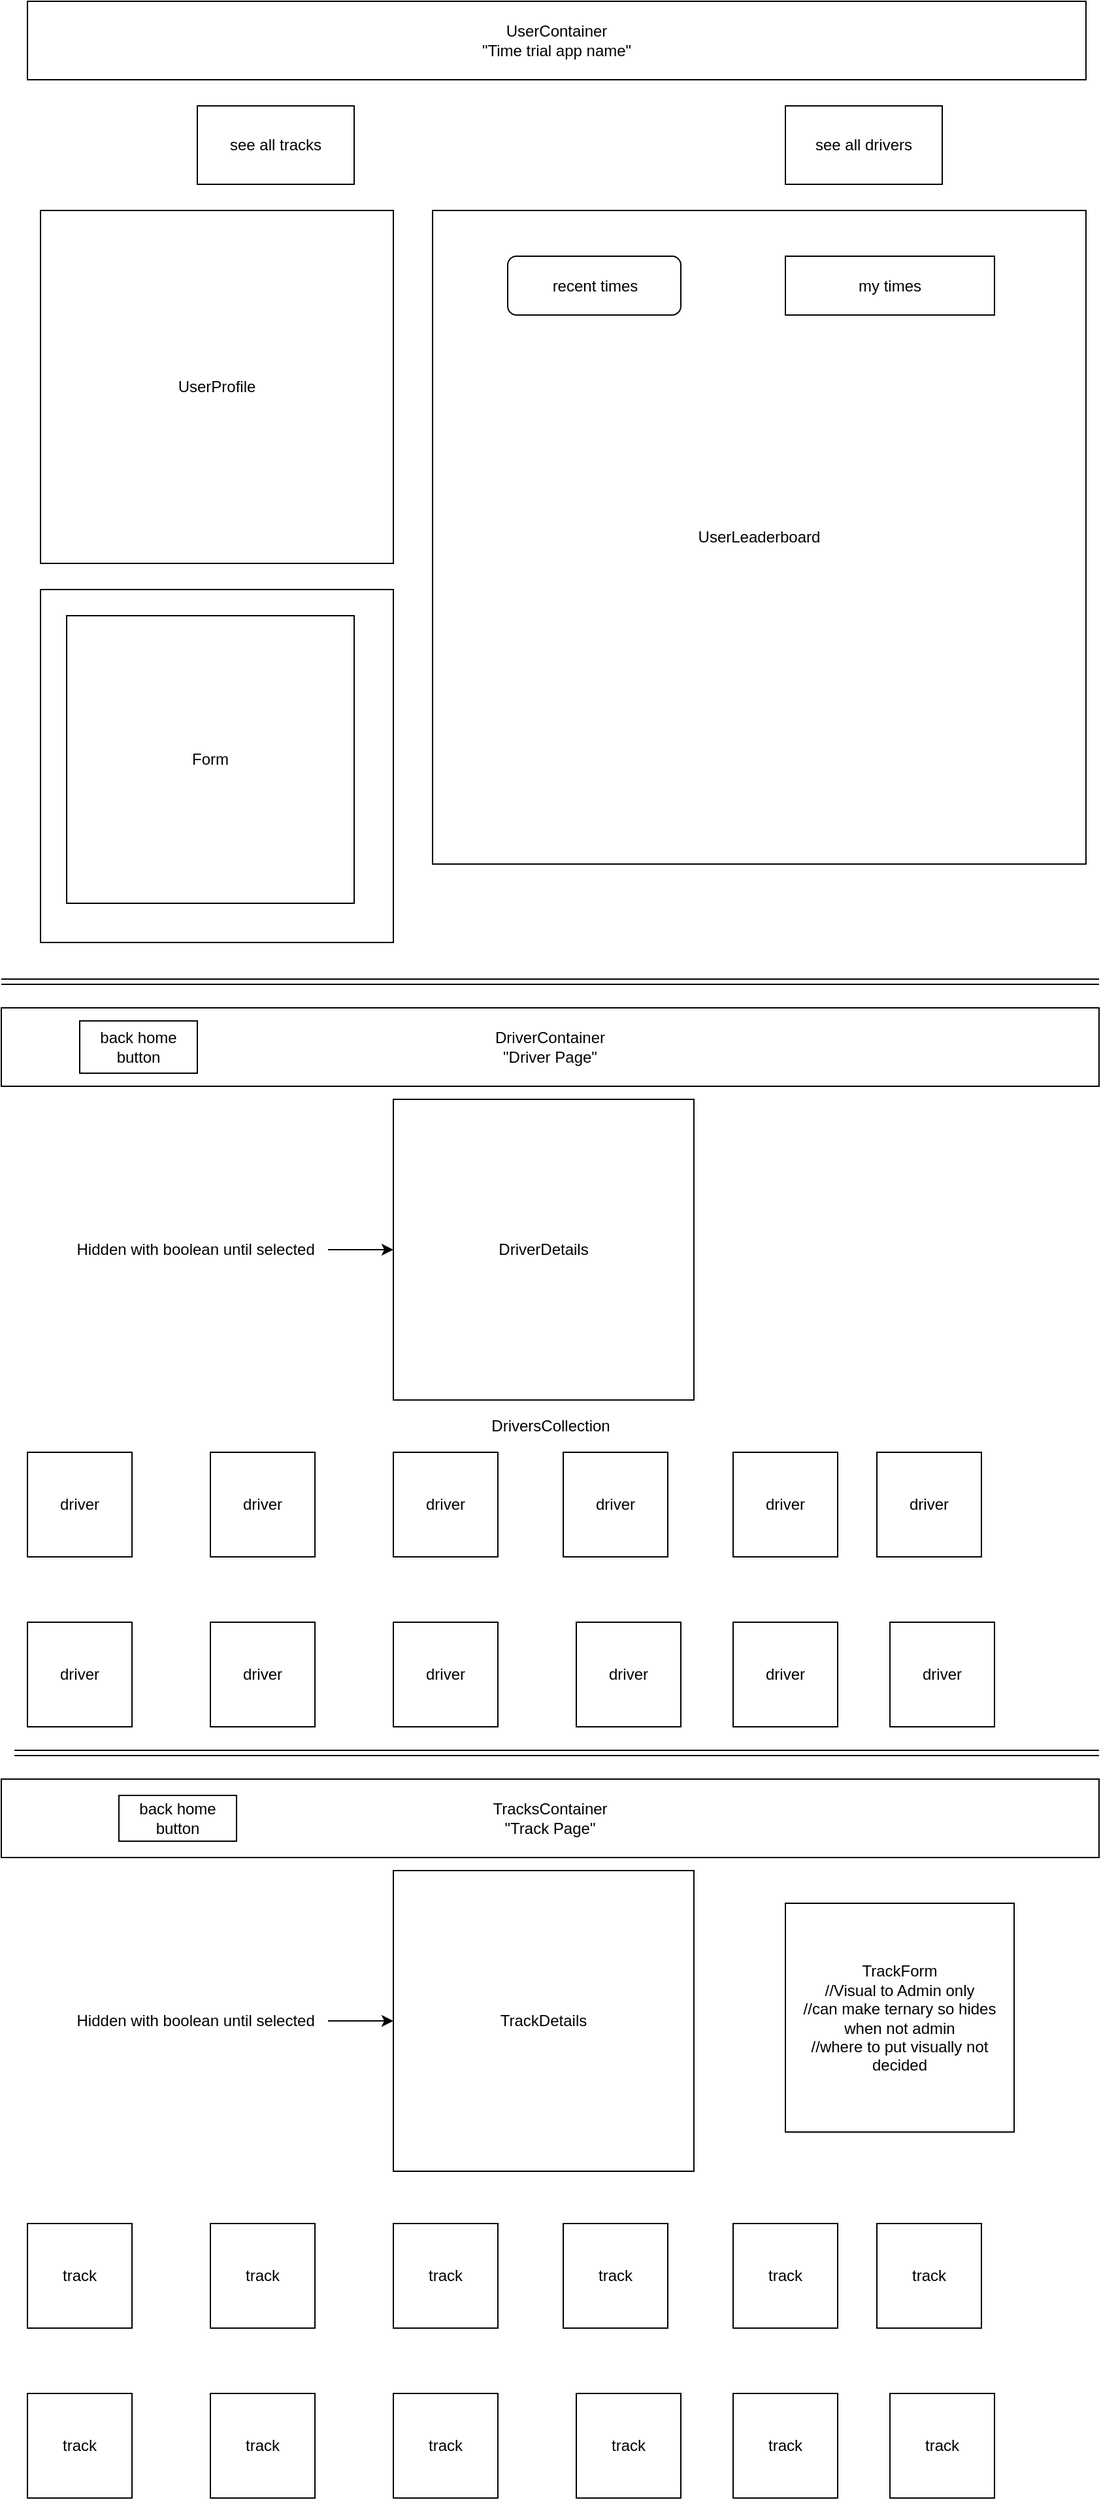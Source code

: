 <mxfile>
    <diagram id="2AjmQ4g3Ko494eU14FOw" name="Page-1">
        <mxGraphModel dx="613" dy="147" grid="1" gridSize="10" guides="1" tooltips="1" connect="1" arrows="1" fold="1" page="1" pageScale="1" pageWidth="850" pageHeight="1100" math="0" shadow="0">
            <root>
                <mxCell id="0"/>
                <mxCell id="1" parent="0"/>
                <mxCell id="7" value="UserProfile" style="whiteSpace=wrap;html=1;aspect=fixed;" parent="1" vertex="1">
                    <mxGeometry x="30" y="170" width="270" height="270" as="geometry"/>
                </mxCell>
                <mxCell id="8" value="UserTimes" style="whiteSpace=wrap;html=1;aspect=fixed;" parent="1" vertex="1">
                    <mxGeometry x="30" y="460" width="270" height="270" as="geometry"/>
                </mxCell>
                <mxCell id="9" value="UserLeaderboard" style="whiteSpace=wrap;html=1;aspect=fixed;" parent="1" vertex="1">
                    <mxGeometry x="330" y="170" width="500" height="500" as="geometry"/>
                </mxCell>
                <mxCell id="11" value="see all tracks" style="rounded=0;whiteSpace=wrap;html=1;" parent="1" vertex="1">
                    <mxGeometry x="150" y="90" width="120" height="60" as="geometry"/>
                </mxCell>
                <mxCell id="14" value="see all drivers" style="rounded=0;whiteSpace=wrap;html=1;" parent="1" vertex="1">
                    <mxGeometry x="600" y="90" width="120" height="60" as="geometry"/>
                </mxCell>
                <mxCell id="15" value="UserContainer&lt;br&gt;&quot;Time trial app name&quot;" style="rounded=0;whiteSpace=wrap;html=1;" parent="1" vertex="1">
                    <mxGeometry x="20" y="10" width="810" height="60" as="geometry"/>
                </mxCell>
                <mxCell id="16" value="recent times" style="rounded=1;whiteSpace=wrap;html=1;" parent="1" vertex="1">
                    <mxGeometry x="387.5" y="205" width="132.5" height="45" as="geometry"/>
                </mxCell>
                <mxCell id="19" value="" style="shape=link;html=1;" parent="1" edge="1">
                    <mxGeometry width="100" relative="1" as="geometry">
                        <mxPoint y="760" as="sourcePoint"/>
                        <mxPoint x="840" y="760" as="targetPoint"/>
                    </mxGeometry>
                </mxCell>
                <mxCell id="20" value="DriverContainer&lt;br&gt;&quot;Driver Page&quot;" style="rounded=0;whiteSpace=wrap;html=1;" parent="1" vertex="1">
                    <mxGeometry y="780" width="840" height="60" as="geometry"/>
                </mxCell>
                <mxCell id="21" value="DriverDetails" style="whiteSpace=wrap;html=1;aspect=fixed;" parent="1" vertex="1">
                    <mxGeometry x="300" y="850" width="230" height="230" as="geometry"/>
                </mxCell>
                <mxCell id="24" value="&lt;span&gt;driver&lt;/span&gt;" style="whiteSpace=wrap;html=1;aspect=fixed;" parent="1" vertex="1">
                    <mxGeometry x="680" y="1250" width="80" height="80" as="geometry"/>
                </mxCell>
                <mxCell id="25" value="&lt;span&gt;driver&lt;/span&gt;" style="whiteSpace=wrap;html=1;aspect=fixed;" parent="1" vertex="1">
                    <mxGeometry x="560" y="1250" width="80" height="80" as="geometry"/>
                </mxCell>
                <mxCell id="26" value="&lt;span&gt;driver&lt;/span&gt;" style="whiteSpace=wrap;html=1;aspect=fixed;" parent="1" vertex="1">
                    <mxGeometry x="440" y="1250" width="80" height="80" as="geometry"/>
                </mxCell>
                <mxCell id="27" value="&lt;span&gt;driver&lt;/span&gt;" style="whiteSpace=wrap;html=1;aspect=fixed;" parent="1" vertex="1">
                    <mxGeometry x="300" y="1250" width="80" height="80" as="geometry"/>
                </mxCell>
                <mxCell id="28" value="&lt;span&gt;driver&lt;/span&gt;" style="whiteSpace=wrap;html=1;aspect=fixed;" parent="1" vertex="1">
                    <mxGeometry x="160" y="1250" width="80" height="80" as="geometry"/>
                </mxCell>
                <mxCell id="29" value="&lt;span&gt;driver&lt;/span&gt;" style="whiteSpace=wrap;html=1;aspect=fixed;" parent="1" vertex="1">
                    <mxGeometry x="20" y="1250" width="80" height="80" as="geometry"/>
                </mxCell>
                <mxCell id="30" value="&lt;span&gt;driver&lt;/span&gt;" style="whiteSpace=wrap;html=1;aspect=fixed;" parent="1" vertex="1">
                    <mxGeometry x="670" y="1120" width="80" height="80" as="geometry"/>
                </mxCell>
                <mxCell id="31" value="&lt;span&gt;driver&lt;/span&gt;" style="whiteSpace=wrap;html=1;aspect=fixed;" parent="1" vertex="1">
                    <mxGeometry x="560" y="1120" width="80" height="80" as="geometry"/>
                </mxCell>
                <mxCell id="32" value="&lt;span&gt;driver&lt;/span&gt;" style="whiteSpace=wrap;html=1;aspect=fixed;" parent="1" vertex="1">
                    <mxGeometry x="430" y="1120" width="80" height="80" as="geometry"/>
                </mxCell>
                <mxCell id="33" value="&lt;span&gt;driver&lt;/span&gt;" style="whiteSpace=wrap;html=1;aspect=fixed;" parent="1" vertex="1">
                    <mxGeometry x="300" y="1120" width="80" height="80" as="geometry"/>
                </mxCell>
                <mxCell id="34" value="driver" style="whiteSpace=wrap;html=1;aspect=fixed;" parent="1" vertex="1">
                    <mxGeometry x="160" y="1120" width="80" height="80" as="geometry"/>
                </mxCell>
                <mxCell id="35" value="driver" style="whiteSpace=wrap;html=1;aspect=fixed;" parent="1" vertex="1">
                    <mxGeometry x="20" y="1120" width="80" height="80" as="geometry"/>
                </mxCell>
                <mxCell id="37" style="edgeStyle=none;html=1;entryX=0;entryY=0.5;entryDx=0;entryDy=0;" parent="1" source="36" target="21" edge="1">
                    <mxGeometry relative="1" as="geometry"/>
                </mxCell>
                <mxCell id="36" value="Hidden with boolean until selected&amp;nbsp;" style="text;html=1;align=center;verticalAlign=middle;resizable=0;points=[];autosize=1;strokeColor=none;fillColor=none;" parent="1" vertex="1">
                    <mxGeometry x="50" y="955" width="200" height="20" as="geometry"/>
                </mxCell>
                <mxCell id="38" value="" style="shape=link;html=1;" parent="1" edge="1">
                    <mxGeometry width="100" relative="1" as="geometry">
                        <mxPoint x="10" y="1350" as="sourcePoint"/>
                        <mxPoint x="840" y="1350" as="targetPoint"/>
                        <Array as="points">
                            <mxPoint x="420" y="1350"/>
                        </Array>
                    </mxGeometry>
                </mxCell>
                <mxCell id="39" value="TracksContainer&lt;br&gt;&quot;Track Page&quot;" style="rounded=0;whiteSpace=wrap;html=1;" parent="1" vertex="1">
                    <mxGeometry y="1370" width="840" height="60" as="geometry"/>
                </mxCell>
                <mxCell id="40" value="TrackDetails" style="whiteSpace=wrap;html=1;aspect=fixed;" parent="1" vertex="1">
                    <mxGeometry x="300" y="1440" width="230" height="230" as="geometry"/>
                </mxCell>
                <mxCell id="41" value="&lt;span&gt;track&lt;/span&gt;" style="whiteSpace=wrap;html=1;aspect=fixed;" parent="1" vertex="1">
                    <mxGeometry x="680" y="1840" width="80" height="80" as="geometry"/>
                </mxCell>
                <mxCell id="42" value="&lt;span&gt;track&lt;/span&gt;" style="whiteSpace=wrap;html=1;aspect=fixed;" parent="1" vertex="1">
                    <mxGeometry x="560" y="1840" width="80" height="80" as="geometry"/>
                </mxCell>
                <mxCell id="43" value="&lt;span&gt;track&lt;/span&gt;" style="whiteSpace=wrap;html=1;aspect=fixed;" parent="1" vertex="1">
                    <mxGeometry x="440" y="1840" width="80" height="80" as="geometry"/>
                </mxCell>
                <mxCell id="44" value="&lt;span&gt;track&lt;/span&gt;" style="whiteSpace=wrap;html=1;aspect=fixed;" parent="1" vertex="1">
                    <mxGeometry x="300" y="1840" width="80" height="80" as="geometry"/>
                </mxCell>
                <mxCell id="45" value="&lt;span&gt;track&lt;/span&gt;" style="whiteSpace=wrap;html=1;aspect=fixed;" parent="1" vertex="1">
                    <mxGeometry x="160" y="1840" width="80" height="80" as="geometry"/>
                </mxCell>
                <mxCell id="46" value="&lt;span&gt;track&lt;/span&gt;" style="whiteSpace=wrap;html=1;aspect=fixed;" parent="1" vertex="1">
                    <mxGeometry x="20" y="1840" width="80" height="80" as="geometry"/>
                </mxCell>
                <mxCell id="47" value="&lt;span&gt;track&lt;/span&gt;" style="whiteSpace=wrap;html=1;aspect=fixed;" parent="1" vertex="1">
                    <mxGeometry x="670" y="1710" width="80" height="80" as="geometry"/>
                </mxCell>
                <mxCell id="48" value="&lt;span&gt;track&lt;/span&gt;" style="whiteSpace=wrap;html=1;aspect=fixed;" parent="1" vertex="1">
                    <mxGeometry x="560" y="1710" width="80" height="80" as="geometry"/>
                </mxCell>
                <mxCell id="49" value="&lt;span&gt;track&lt;/span&gt;" style="whiteSpace=wrap;html=1;aspect=fixed;" parent="1" vertex="1">
                    <mxGeometry x="430" y="1710" width="80" height="80" as="geometry"/>
                </mxCell>
                <mxCell id="50" value="&lt;span&gt;track&lt;/span&gt;" style="whiteSpace=wrap;html=1;aspect=fixed;" parent="1" vertex="1">
                    <mxGeometry x="300" y="1710" width="80" height="80" as="geometry"/>
                </mxCell>
                <mxCell id="51" value="track" style="whiteSpace=wrap;html=1;aspect=fixed;" parent="1" vertex="1">
                    <mxGeometry x="160" y="1710" width="80" height="80" as="geometry"/>
                </mxCell>
                <mxCell id="52" value="&lt;span&gt;track&lt;/span&gt;" style="whiteSpace=wrap;html=1;aspect=fixed;" parent="1" vertex="1">
                    <mxGeometry x="20" y="1710" width="80" height="80" as="geometry"/>
                </mxCell>
                <mxCell id="53" style="edgeStyle=none;html=1;entryX=0;entryY=0.5;entryDx=0;entryDy=0;" parent="1" source="54" target="40" edge="1">
                    <mxGeometry relative="1" as="geometry"/>
                </mxCell>
                <mxCell id="54" value="Hidden with boolean until selected&amp;nbsp;" style="text;html=1;align=center;verticalAlign=middle;resizable=0;points=[];autosize=1;strokeColor=none;fillColor=none;" parent="1" vertex="1">
                    <mxGeometry x="50" y="1545" width="200" height="20" as="geometry"/>
                </mxCell>
                <mxCell id="56" value="DriversCollection" style="text;html=1;align=center;verticalAlign=middle;resizable=0;points=[];autosize=1;strokeColor=none;fillColor=none;" parent="1" vertex="1">
                    <mxGeometry x="365" y="1090" width="110" height="20" as="geometry"/>
                </mxCell>
                <mxCell id="57" value="TrackForm&lt;br&gt;//Visual to Admin only&lt;br&gt;//can make ternary so hides when not admin&lt;br&gt;//where to put visually not decided" style="whiteSpace=wrap;html=1;aspect=fixed;" parent="1" vertex="1">
                    <mxGeometry x="600" y="1465" width="175" height="175" as="geometry"/>
                </mxCell>
                <mxCell id="60" value="back home button" style="rounded=0;whiteSpace=wrap;html=1;" parent="1" vertex="1">
                    <mxGeometry x="60" y="790" width="90" height="40" as="geometry"/>
                </mxCell>
                <mxCell id="62" value="back home button" style="rounded=0;whiteSpace=wrap;html=1;" parent="1" vertex="1">
                    <mxGeometry x="90" y="1382.5" width="90" height="35" as="geometry"/>
                </mxCell>
                <mxCell id="63" value="Form" style="rounded=0;whiteSpace=wrap;html=1;" parent="1" vertex="1">
                    <mxGeometry x="50" y="480" width="220" height="220" as="geometry"/>
                </mxCell>
                <mxCell id="64" value="my times" style="rounded=0;whiteSpace=wrap;html=1;" parent="1" vertex="1">
                    <mxGeometry x="600" y="205" width="160" height="45" as="geometry"/>
                </mxCell>
            </root>
        </mxGraphModel>
    </diagram>
</mxfile>